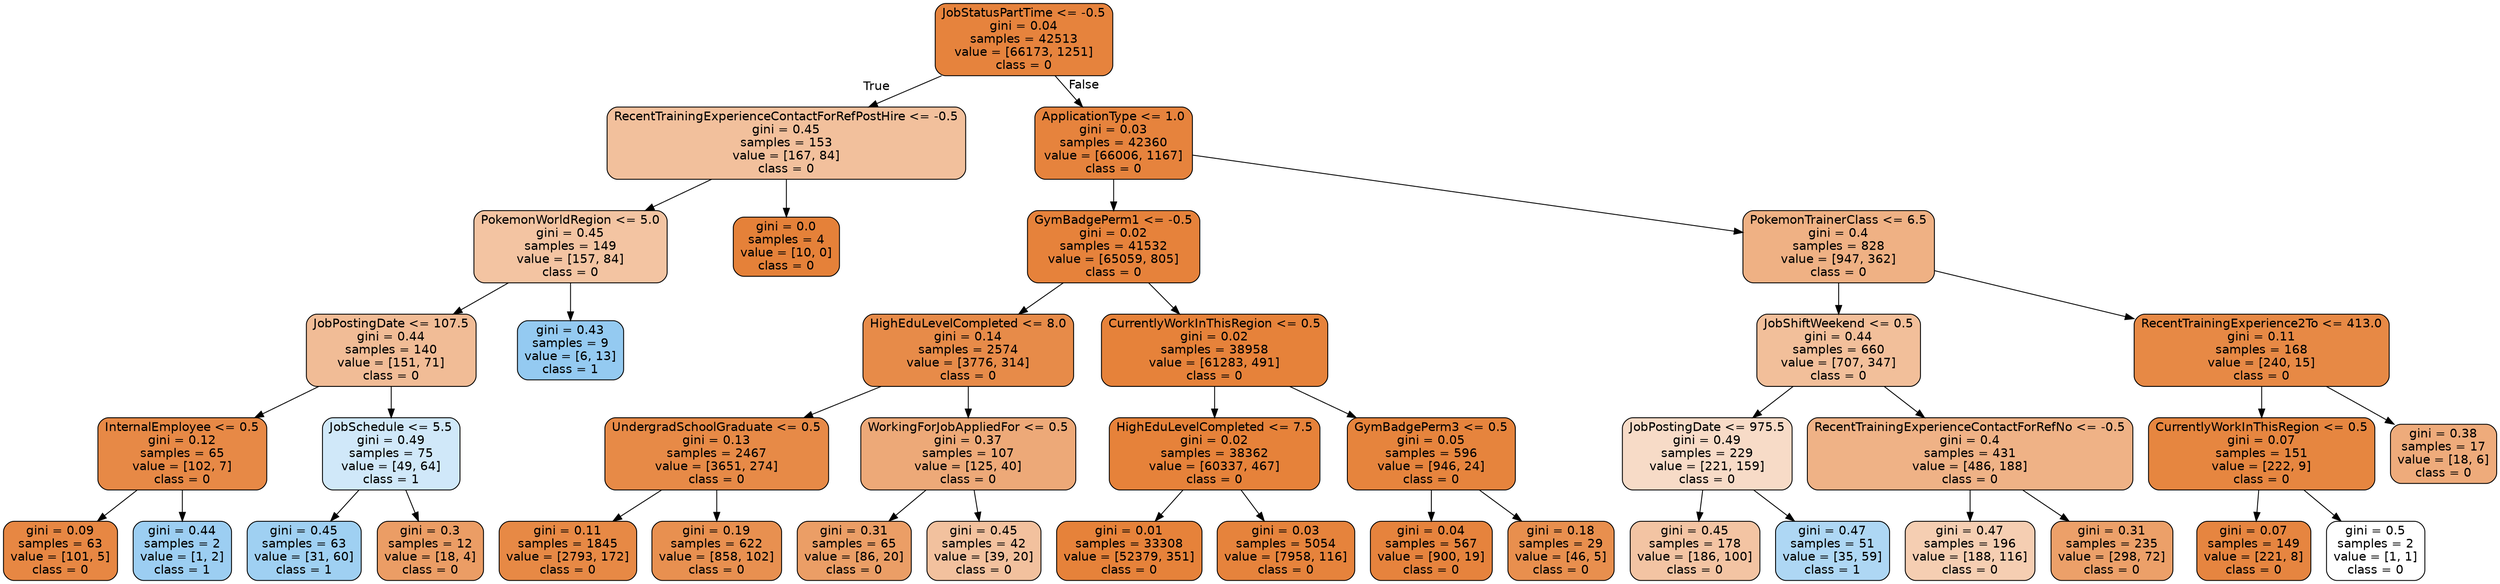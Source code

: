 digraph Tree {
node [shape=box, style="filled, rounded", color="black", fontname=helvetica] ;
edge [fontname=helvetica] ;
0 [label="JobStatusPartTime <= -0.5\ngini = 0.04\nsamples = 42513\nvalue = [66173, 1251]\nclass = 0", fillcolor="#e58139fa"] ;
1 [label="RecentTrainingExperienceContactForRefPostHire <= -0.5\ngini = 0.45\nsamples = 153\nvalue = [167, 84]\nclass = 0", fillcolor="#e581397f"] ;
0 -> 1 [labeldistance=2.5, labelangle=45, headlabel="True"] ;
2 [label="PokemonWorldRegion <= 5.0\ngini = 0.45\nsamples = 149\nvalue = [157, 84]\nclass = 0", fillcolor="#e5813977"] ;
1 -> 2 ;
3 [label="JobPostingDate <= 107.5\ngini = 0.44\nsamples = 140\nvalue = [151, 71]\nclass = 0", fillcolor="#e5813987"] ;
2 -> 3 ;
4 [label="InternalEmployee <= 0.5\ngini = 0.12\nsamples = 65\nvalue = [102, 7]\nclass = 0", fillcolor="#e58139ee"] ;
3 -> 4 ;
5 [label="gini = 0.09\nsamples = 63\nvalue = [101, 5]\nclass = 0", fillcolor="#e58139f2"] ;
4 -> 5 ;
6 [label="gini = 0.44\nsamples = 2\nvalue = [1, 2]\nclass = 1", fillcolor="#399de57f"] ;
4 -> 6 ;
7 [label="JobSchedule <= 5.5\ngini = 0.49\nsamples = 75\nvalue = [49, 64]\nclass = 1", fillcolor="#399de53c"] ;
3 -> 7 ;
8 [label="gini = 0.45\nsamples = 63\nvalue = [31, 60]\nclass = 1", fillcolor="#399de57b"] ;
7 -> 8 ;
9 [label="gini = 0.3\nsamples = 12\nvalue = [18, 4]\nclass = 0", fillcolor="#e58139c6"] ;
7 -> 9 ;
10 [label="gini = 0.43\nsamples = 9\nvalue = [6, 13]\nclass = 1", fillcolor="#399de589"] ;
2 -> 10 ;
11 [label="gini = 0.0\nsamples = 4\nvalue = [10, 0]\nclass = 0", fillcolor="#e58139ff"] ;
1 -> 11 ;
12 [label="ApplicationType <= 1.0\ngini = 0.03\nsamples = 42360\nvalue = [66006, 1167]\nclass = 0", fillcolor="#e58139fa"] ;
0 -> 12 [labeldistance=2.5, labelangle=-45, headlabel="False"] ;
13 [label="GymBadgePerm1 <= -0.5\ngini = 0.02\nsamples = 41532\nvalue = [65059, 805]\nclass = 0", fillcolor="#e58139fc"] ;
12 -> 13 ;
14 [label="HighEduLevelCompleted <= 8.0\ngini = 0.14\nsamples = 2574\nvalue = [3776, 314]\nclass = 0", fillcolor="#e58139ea"] ;
13 -> 14 ;
15 [label="UndergradSchoolGraduate <= 0.5\ngini = 0.13\nsamples = 2467\nvalue = [3651, 274]\nclass = 0", fillcolor="#e58139ec"] ;
14 -> 15 ;
16 [label="gini = 0.11\nsamples = 1845\nvalue = [2793, 172]\nclass = 0", fillcolor="#e58139ef"] ;
15 -> 16 ;
17 [label="gini = 0.19\nsamples = 622\nvalue = [858, 102]\nclass = 0", fillcolor="#e58139e1"] ;
15 -> 17 ;
18 [label="WorkingForJobAppliedFor <= 0.5\ngini = 0.37\nsamples = 107\nvalue = [125, 40]\nclass = 0", fillcolor="#e58139ad"] ;
14 -> 18 ;
19 [label="gini = 0.31\nsamples = 65\nvalue = [86, 20]\nclass = 0", fillcolor="#e58139c4"] ;
18 -> 19 ;
20 [label="gini = 0.45\nsamples = 42\nvalue = [39, 20]\nclass = 0", fillcolor="#e581397c"] ;
18 -> 20 ;
21 [label="CurrentlyWorkInThisRegion <= 0.5\ngini = 0.02\nsamples = 38958\nvalue = [61283, 491]\nclass = 0", fillcolor="#e58139fd"] ;
13 -> 21 ;
22 [label="HighEduLevelCompleted <= 7.5\ngini = 0.02\nsamples = 38362\nvalue = [60337, 467]\nclass = 0", fillcolor="#e58139fd"] ;
21 -> 22 ;
23 [label="gini = 0.01\nsamples = 33308\nvalue = [52379, 351]\nclass = 0", fillcolor="#e58139fd"] ;
22 -> 23 ;
24 [label="gini = 0.03\nsamples = 5054\nvalue = [7958, 116]\nclass = 0", fillcolor="#e58139fb"] ;
22 -> 24 ;
25 [label="GymBadgePerm3 <= 0.5\ngini = 0.05\nsamples = 596\nvalue = [946, 24]\nclass = 0", fillcolor="#e58139f9"] ;
21 -> 25 ;
26 [label="gini = 0.04\nsamples = 567\nvalue = [900, 19]\nclass = 0", fillcolor="#e58139fa"] ;
25 -> 26 ;
27 [label="gini = 0.18\nsamples = 29\nvalue = [46, 5]\nclass = 0", fillcolor="#e58139e3"] ;
25 -> 27 ;
28 [label="PokemonTrainerClass <= 6.5\ngini = 0.4\nsamples = 828\nvalue = [947, 362]\nclass = 0", fillcolor="#e581399e"] ;
12 -> 28 ;
29 [label="JobShiftWeekend <= 0.5\ngini = 0.44\nsamples = 660\nvalue = [707, 347]\nclass = 0", fillcolor="#e5813982"] ;
28 -> 29 ;
30 [label="JobPostingDate <= 975.5\ngini = 0.49\nsamples = 229\nvalue = [221, 159]\nclass = 0", fillcolor="#e5813948"] ;
29 -> 30 ;
31 [label="gini = 0.45\nsamples = 178\nvalue = [186, 100]\nclass = 0", fillcolor="#e5813976"] ;
30 -> 31 ;
32 [label="gini = 0.47\nsamples = 51\nvalue = [35, 59]\nclass = 1", fillcolor="#399de568"] ;
30 -> 32 ;
33 [label="RecentTrainingExperienceContactForRefNo <= -0.5\ngini = 0.4\nsamples = 431\nvalue = [486, 188]\nclass = 0", fillcolor="#e581399c"] ;
29 -> 33 ;
34 [label="gini = 0.47\nsamples = 196\nvalue = [188, 116]\nclass = 0", fillcolor="#e5813962"] ;
33 -> 34 ;
35 [label="gini = 0.31\nsamples = 235\nvalue = [298, 72]\nclass = 0", fillcolor="#e58139c1"] ;
33 -> 35 ;
36 [label="RecentTrainingExperience2To <= 413.0\ngini = 0.11\nsamples = 168\nvalue = [240, 15]\nclass = 0", fillcolor="#e58139ef"] ;
28 -> 36 ;
37 [label="CurrentlyWorkInThisRegion <= 0.5\ngini = 0.07\nsamples = 151\nvalue = [222, 9]\nclass = 0", fillcolor="#e58139f5"] ;
36 -> 37 ;
38 [label="gini = 0.07\nsamples = 149\nvalue = [221, 8]\nclass = 0", fillcolor="#e58139f6"] ;
37 -> 38 ;
39 [label="gini = 0.5\nsamples = 2\nvalue = [1, 1]\nclass = 0", fillcolor="#e5813900"] ;
37 -> 39 ;
40 [label="gini = 0.38\nsamples = 17\nvalue = [18, 6]\nclass = 0", fillcolor="#e58139aa"] ;
36 -> 40 ;
}